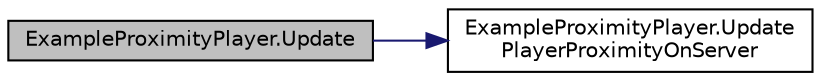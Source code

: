digraph "ExampleProximityPlayer.Update"
{
 // LATEX_PDF_SIZE
  edge [fontname="Helvetica",fontsize="10",labelfontname="Helvetica",labelfontsize="10"];
  node [fontname="Helvetica",fontsize="10",shape=record];
  rankdir="LR";
  Node3 [label="ExampleProximityPlayer.Update",height=0.2,width=0.4,color="black", fillcolor="grey75", style="filled", fontcolor="black",tooltip=" "];
  Node3 -> Node4 [color="midnightblue",fontsize="10",style="solid",fontname="Helvetica"];
  Node4 [label="ExampleProximityPlayer.Update\lPlayerProximityOnServer",height=0.2,width=0.4,color="black", fillcolor="white", style="filled",URL="$class_example_proximity_player.html#a5e1afbea14acd3f5253a0697981f6740",tooltip="Used to check and see if this object is in a new proximity unit and if so it will update it's unit on..."];
}
